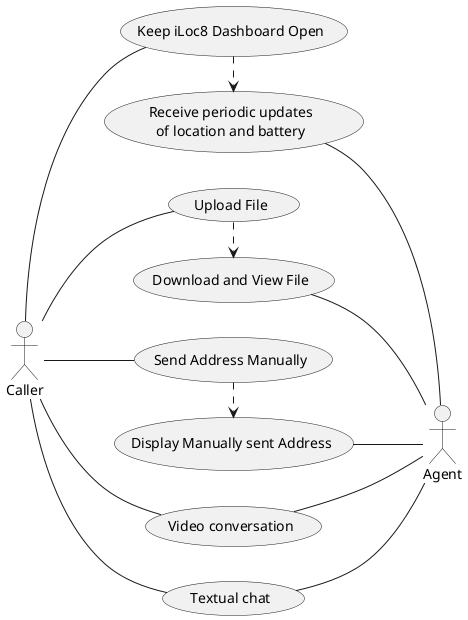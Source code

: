 @startuml
left to right direction

actor Caller
actor Agent

usecase keep as "Keep iLoc8 Dashboard Open"
usecase periodic as "Receive periodic updates\nof location and battery"

usecase upload as "Upload File"
usecase download as "Download and View File"

usecase send_addr as "Send Address Manually"
usecase recv_addr as "Display Manually sent Address"

usecase video as "Video conversation"

usecase chat as "Textual chat"

keep .> periodic
upload .> download
send_addr .> recv_addr

Caller -- keep
periodic -- Agent

Caller -- upload
download -- Agent

Caller -- send_addr
recv_addr -- Agent

Caller -- video
video -- Agent

Caller -- chat
chat -- Agent

@enduml